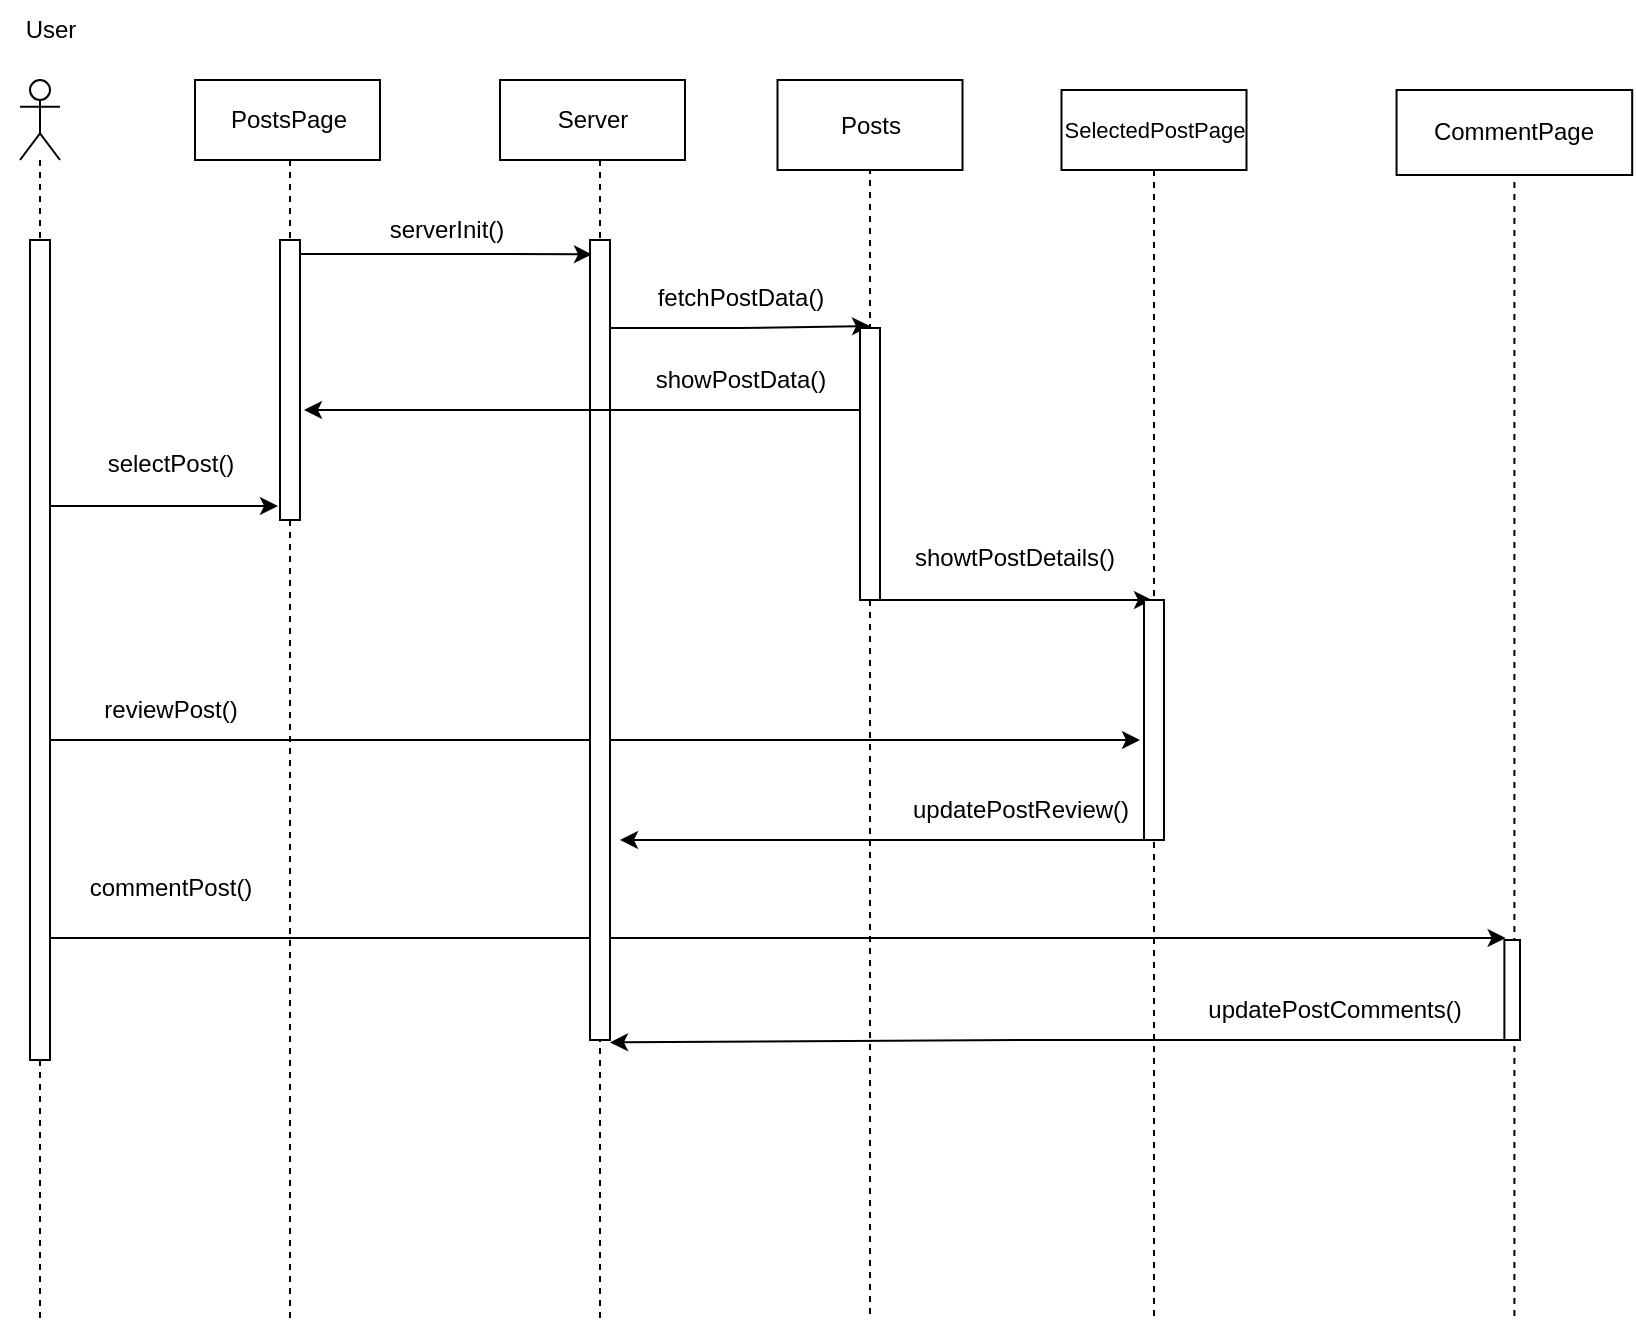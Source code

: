 <mxfile version="21.3.4" type="device">
  <diagram name="Page-1" id="_0eS75nT1C1AOaZOZIGC">
    <mxGraphModel dx="1050" dy="541" grid="1" gridSize="10" guides="1" tooltips="1" connect="1" arrows="1" fold="1" page="1" pageScale="1" pageWidth="850" pageHeight="1100" math="0" shadow="0">
      <root>
        <mxCell id="0" />
        <mxCell id="1" parent="0" />
        <mxCell id="P5B2Entr7xozEBkngnMB-3" value="" style="shape=umlLifeline;perimeter=lifelinePerimeter;whiteSpace=wrap;html=1;container=1;dropTarget=0;collapsible=0;recursiveResize=0;outlineConnect=0;portConstraint=eastwest;newEdgeStyle={&quot;edgeStyle&quot;:&quot;elbowEdgeStyle&quot;,&quot;elbow&quot;:&quot;vertical&quot;,&quot;curved&quot;:0,&quot;rounded&quot;:0};participant=umlBoundary;" parent="1" vertex="1">
          <mxGeometry x="732.19" y="265" width="50" height="615" as="geometry" />
        </mxCell>
        <mxCell id="P5B2Entr7xozEBkngnMB-6" value="" style="shape=umlLifeline;perimeter=lifelinePerimeter;whiteSpace=wrap;html=1;container=1;dropTarget=0;collapsible=0;recursiveResize=0;outlineConnect=0;portConstraint=eastwest;newEdgeStyle={&quot;edgeStyle&quot;:&quot;elbowEdgeStyle&quot;,&quot;elbow&quot;:&quot;vertical&quot;,&quot;curved&quot;:0,&quot;rounded&quot;:0};participant=umlBoundary;" parent="1" vertex="1">
          <mxGeometry x="120" y="260" width="50" height="620" as="geometry" />
        </mxCell>
        <mxCell id="P5B2Entr7xozEBkngnMB-8" value="" style="shape=umlLifeline;perimeter=lifelinePerimeter;whiteSpace=wrap;html=1;container=1;dropTarget=0;collapsible=0;recursiveResize=0;outlineConnect=0;portConstraint=eastwest;newEdgeStyle={&quot;edgeStyle&quot;:&quot;elbowEdgeStyle&quot;,&quot;elbow&quot;:&quot;vertical&quot;,&quot;curved&quot;:0,&quot;rounded&quot;:0};participant=umlBoundary;" parent="1" vertex="1">
          <mxGeometry x="552" y="265" width="50" height="615" as="geometry" />
        </mxCell>
        <mxCell id="P5B2Entr7xozEBkngnMB-10" value="" style="shape=umlLifeline;perimeter=lifelinePerimeter;whiteSpace=wrap;html=1;container=1;dropTarget=0;collapsible=0;recursiveResize=0;outlineConnect=0;portConstraint=eastwest;newEdgeStyle={&quot;edgeStyle&quot;:&quot;elbowEdgeStyle&quot;,&quot;elbow&quot;:&quot;vertical&quot;,&quot;curved&quot;:0,&quot;rounded&quot;:0};participant=umlEntity;" parent="1" vertex="1">
          <mxGeometry x="280" y="260" width="40" height="620" as="geometry" />
        </mxCell>
        <mxCell id="P5B2Entr7xozEBkngnMB-12" value="" style="shape=umlLifeline;perimeter=lifelinePerimeter;whiteSpace=wrap;html=1;container=1;dropTarget=0;collapsible=0;recursiveResize=0;outlineConnect=0;portConstraint=eastwest;newEdgeStyle={&quot;edgeStyle&quot;:&quot;elbowEdgeStyle&quot;,&quot;elbow&quot;:&quot;vertical&quot;,&quot;curved&quot;:0,&quot;rounded&quot;:0};participant=umlActor;" parent="1" vertex="1">
          <mxGeometry x="10" y="260" width="20" height="620" as="geometry" />
        </mxCell>
        <mxCell id="P5B2Entr7xozEBkngnMB-15" value="Server" style="text;html=1;align=center;verticalAlign=middle;resizable=0;points=[];autosize=1;strokeColor=none;fillColor=none;" parent="1" vertex="1">
          <mxGeometry x="266.25" y="264" width="60" height="30" as="geometry" />
        </mxCell>
        <mxCell id="P5B2Entr7xozEBkngnMB-26" value="User" style="text;html=1;align=center;verticalAlign=middle;resizable=0;points=[];autosize=1;strokeColor=none;fillColor=none;" parent="1" vertex="1">
          <mxGeometry y="220" width="50" height="30" as="geometry" />
        </mxCell>
        <mxCell id="P5B2Entr7xozEBkngnMB-86" value="" style="endArrow=classic;html=1;rounded=0;entryX=0.1;entryY=0.018;entryDx=0;entryDy=0;entryPerimeter=0;" parent="1" target="P5B2Entr7xozEBkngnMB-114" edge="1">
          <mxGeometry width="50" height="50" relative="1" as="geometry">
            <mxPoint x="144.5" y="347" as="sourcePoint" />
            <mxPoint x="299.5" y="347" as="targetPoint" />
            <Array as="points">
              <mxPoint x="170" y="347" />
              <mxPoint x="240" y="347" />
            </Array>
          </mxGeometry>
        </mxCell>
        <mxCell id="P5B2Entr7xozEBkngnMB-87" value="serverInit()" style="text;html=1;align=center;verticalAlign=middle;resizable=0;points=[];autosize=1;strokeColor=none;fillColor=none;" parent="1" vertex="1">
          <mxGeometry x="183" y="320" width="80" height="30" as="geometry" />
        </mxCell>
        <mxCell id="P5B2Entr7xozEBkngnMB-90" value="" style="endArrow=classic;html=1;rounded=0;entryX=-0.1;entryY=0.95;entryDx=0;entryDy=0;entryPerimeter=0;" parent="1" target="P5B2Entr7xozEBkngnMB-112" edge="1">
          <mxGeometry width="50" height="50" relative="1" as="geometry">
            <mxPoint x="19.5" y="473" as="sourcePoint" />
            <mxPoint x="145" y="473" as="targetPoint" />
            <Array as="points">
              <mxPoint x="50.5" y="473" />
              <mxPoint x="120.5" y="473" />
            </Array>
          </mxGeometry>
        </mxCell>
        <mxCell id="P5B2Entr7xozEBkngnMB-91" value="selectPost()" style="text;html=1;align=center;verticalAlign=middle;resizable=0;points=[];autosize=1;strokeColor=none;fillColor=none;" parent="1" vertex="1">
          <mxGeometry x="40" y="437" width="90" height="30" as="geometry" />
        </mxCell>
        <mxCell id="P5B2Entr7xozEBkngnMB-92" value="" style="shape=umlLifeline;perimeter=lifelinePerimeter;whiteSpace=wrap;html=1;container=1;dropTarget=0;collapsible=0;recursiveResize=0;outlineConnect=0;portConstraint=eastwest;newEdgeStyle={&quot;edgeStyle&quot;:&quot;elbowEdgeStyle&quot;,&quot;elbow&quot;:&quot;vertical&quot;,&quot;curved&quot;:0,&quot;rounded&quot;:0};participant=umlEntity;" parent="1" vertex="1">
          <mxGeometry x="415" y="264" width="40" height="616" as="geometry" />
        </mxCell>
        <mxCell id="P5B2Entr7xozEBkngnMB-95" value="fetchPostData()" style="text;html=1;align=center;verticalAlign=middle;resizable=0;points=[];autosize=1;strokeColor=none;fillColor=none;" parent="1" vertex="1">
          <mxGeometry x="315" y="354" width="110" height="30" as="geometry" />
        </mxCell>
        <mxCell id="P5B2Entr7xozEBkngnMB-96" value="" style="endArrow=classic;html=1;rounded=0;entryX=0.5;entryY=-0.007;entryDx=0;entryDy=0;entryPerimeter=0;" parent="1" target="P5B2Entr7xozEBkngnMB-115" edge="1">
          <mxGeometry width="50" height="50" relative="1" as="geometry">
            <mxPoint x="299.5" y="384" as="sourcePoint" />
            <mxPoint x="434.5" y="384" as="targetPoint" />
            <Array as="points">
              <mxPoint x="370" y="384" />
            </Array>
          </mxGeometry>
        </mxCell>
        <mxCell id="P5B2Entr7xozEBkngnMB-99" value="showPostData()" style="text;html=1;align=center;verticalAlign=middle;resizable=0;points=[];autosize=1;strokeColor=none;fillColor=none;" parent="1" vertex="1">
          <mxGeometry x="315" y="395" width="110" height="30" as="geometry" />
        </mxCell>
        <mxCell id="P5B2Entr7xozEBkngnMB-101" value="showtPostDetails()" style="text;html=1;align=center;verticalAlign=middle;resizable=0;points=[];autosize=1;strokeColor=none;fillColor=none;" parent="1" vertex="1">
          <mxGeometry x="447" y="484" width="120" height="30" as="geometry" />
        </mxCell>
        <mxCell id="P5B2Entr7xozEBkngnMB-103" value="" style="endArrow=classic;html=1;rounded=0;" parent="1" source="P5B2Entr7xozEBkngnMB-12" edge="1">
          <mxGeometry width="50" height="50" relative="1" as="geometry">
            <mxPoint x="520" y="590" as="sourcePoint" />
            <mxPoint x="570" y="590" as="targetPoint" />
            <Array as="points">
              <mxPoint x="300" y="590" />
            </Array>
          </mxGeometry>
        </mxCell>
        <mxCell id="P5B2Entr7xozEBkngnMB-104" value="reviewPost()" style="text;html=1;align=center;verticalAlign=middle;resizable=0;points=[];autosize=1;strokeColor=none;fillColor=none;" parent="1" vertex="1">
          <mxGeometry x="40" y="560" width="90" height="30" as="geometry" />
        </mxCell>
        <mxCell id="P5B2Entr7xozEBkngnMB-105" value="" style="endArrow=classic;html=1;rounded=0;" parent="1" source="P5B2Entr7xozEBkngnMB-8" edge="1">
          <mxGeometry width="50" height="50" relative="1" as="geometry">
            <mxPoint x="520" y="590" as="sourcePoint" />
            <mxPoint x="310" y="640" as="targetPoint" />
            <Array as="points">
              <mxPoint x="440" y="640" />
            </Array>
          </mxGeometry>
        </mxCell>
        <mxCell id="P5B2Entr7xozEBkngnMB-106" value="updatePostReview()" style="text;html=1;align=center;verticalAlign=middle;resizable=0;points=[];autosize=1;strokeColor=none;fillColor=none;" parent="1" vertex="1">
          <mxGeometry x="445" y="610" width="130" height="30" as="geometry" />
        </mxCell>
        <mxCell id="P5B2Entr7xozEBkngnMB-107" value="" style="endArrow=classic;html=1;rounded=0;entryX=0.081;entryY=-0.02;entryDx=0;entryDy=0;entryPerimeter=0;" parent="1" target="P5B2Entr7xozEBkngnMB-118" edge="1">
          <mxGeometry width="50" height="50" relative="1" as="geometry">
            <mxPoint x="19.5" y="689" as="sourcePoint" />
            <mxPoint x="690" y="690" as="targetPoint" />
            <Array as="points">
              <mxPoint x="410" y="689" />
            </Array>
          </mxGeometry>
        </mxCell>
        <mxCell id="P5B2Entr7xozEBkngnMB-108" value="commentPost()" style="text;html=1;align=center;verticalAlign=middle;resizable=0;points=[];autosize=1;strokeColor=none;fillColor=none;" parent="1" vertex="1">
          <mxGeometry x="35" y="649" width="100" height="30" as="geometry" />
        </mxCell>
        <mxCell id="P5B2Entr7xozEBkngnMB-109" value="" style="endArrow=classic;html=1;rounded=0;entryX=1;entryY=1.003;entryDx=0;entryDy=0;entryPerimeter=0;" parent="1" source="P5B2Entr7xozEBkngnMB-3" target="P5B2Entr7xozEBkngnMB-114" edge="1">
          <mxGeometry width="50" height="50" relative="1" as="geometry">
            <mxPoint x="520" y="590" as="sourcePoint" />
            <mxPoint x="570" y="540" as="targetPoint" />
            <Array as="points">
              <mxPoint x="510" y="740" />
            </Array>
          </mxGeometry>
        </mxCell>
        <mxCell id="P5B2Entr7xozEBkngnMB-110" value="updatePostComments()" style="text;html=1;align=center;verticalAlign=middle;resizable=0;points=[];autosize=1;strokeColor=none;fillColor=none;" parent="1" vertex="1">
          <mxGeometry x="592.19" y="710" width="150" height="30" as="geometry" />
        </mxCell>
        <mxCell id="P5B2Entr7xozEBkngnMB-111" value="" style="html=1;points=[];perimeter=orthogonalPerimeter;fontSize=11;" parent="1" vertex="1">
          <mxGeometry x="15" y="340" width="10" height="410" as="geometry" />
        </mxCell>
        <mxCell id="P5B2Entr7xozEBkngnMB-112" value="" style="html=1;points=[];perimeter=orthogonalPerimeter;fontSize=11;" parent="1" vertex="1">
          <mxGeometry x="140" y="340" width="10" height="140" as="geometry" />
        </mxCell>
        <mxCell id="P5B2Entr7xozEBkngnMB-113" value="" style="endArrow=classic;html=1;rounded=0;entryX=0.4;entryY=0;entryDx=0;entryDy=0;entryPerimeter=0;" parent="1" source="P5B2Entr7xozEBkngnMB-115" target="P5B2Entr7xozEBkngnMB-117" edge="1">
          <mxGeometry width="50" height="50" relative="1" as="geometry">
            <mxPoint x="520" y="580" as="sourcePoint" />
            <mxPoint x="560" y="520" as="targetPoint" />
            <Array as="points">
              <mxPoint x="520" y="520" />
            </Array>
          </mxGeometry>
        </mxCell>
        <mxCell id="P5B2Entr7xozEBkngnMB-114" value="" style="html=1;points=[];perimeter=orthogonalPerimeter;fontSize=11;" parent="1" vertex="1">
          <mxGeometry x="295" y="340" width="10" height="400" as="geometry" />
        </mxCell>
        <mxCell id="P5B2Entr7xozEBkngnMB-98" value="" style="endArrow=classic;html=1;rounded=0;entryX=1.2;entryY=0.607;entryDx=0;entryDy=0;entryPerimeter=0;" parent="1" target="P5B2Entr7xozEBkngnMB-112" edge="1">
          <mxGeometry width="50" height="50" relative="1" as="geometry">
            <mxPoint x="434.5" y="425" as="sourcePoint" />
            <mxPoint x="170" y="425" as="targetPoint" />
            <Array as="points">
              <mxPoint x="350" y="425" />
            </Array>
          </mxGeometry>
        </mxCell>
        <mxCell id="P5B2Entr7xozEBkngnMB-116" value="" style="endArrow=classic;html=1;rounded=0;" parent="1" source="P5B2Entr7xozEBkngnMB-92" target="P5B2Entr7xozEBkngnMB-115" edge="1">
          <mxGeometry width="50" height="50" relative="1" as="geometry">
            <mxPoint x="435" y="520" as="sourcePoint" />
            <mxPoint x="577" y="520" as="targetPoint" />
            <Array as="points" />
          </mxGeometry>
        </mxCell>
        <mxCell id="P5B2Entr7xozEBkngnMB-115" value="" style="html=1;points=[];perimeter=orthogonalPerimeter;fontSize=11;" parent="1" vertex="1">
          <mxGeometry x="430" y="384" width="10" height="136" as="geometry" />
        </mxCell>
        <mxCell id="P5B2Entr7xozEBkngnMB-117" value="" style="html=1;points=[];perimeter=orthogonalPerimeter;fontSize=11;" parent="1" vertex="1">
          <mxGeometry x="572" y="520" width="10" height="120" as="geometry" />
        </mxCell>
        <mxCell id="P5B2Entr7xozEBkngnMB-118" value="" style="html=1;points=[];perimeter=orthogonalPerimeter;fontSize=11;" parent="1" vertex="1">
          <mxGeometry x="752.19" y="690" width="7.81" height="50" as="geometry" />
        </mxCell>
        <mxCell id="HHLxlXF3DrimcwjlJro2-1" value="PostsPage" style="rounded=0;whiteSpace=wrap;html=1;" parent="1" vertex="1">
          <mxGeometry x="97.5" y="260" width="92.5" height="40" as="geometry" />
        </mxCell>
        <mxCell id="HHLxlXF3DrimcwjlJro2-5" value="Server" style="rounded=0;whiteSpace=wrap;html=1;" parent="1" vertex="1">
          <mxGeometry x="250" y="260" width="92.5" height="40" as="geometry" />
        </mxCell>
        <mxCell id="HHLxlXF3DrimcwjlJro2-7" value="Posts" style="rounded=0;whiteSpace=wrap;html=1;" parent="1" vertex="1">
          <mxGeometry x="388.75" y="260" width="92.5" height="45" as="geometry" />
        </mxCell>
        <mxCell id="HHLxlXF3DrimcwjlJro2-8" value="&lt;font style=&quot;font-size: 11px;&quot;&gt;SelectedPostPage&lt;/font&gt;" style="rounded=0;whiteSpace=wrap;html=1;" parent="1" vertex="1">
          <mxGeometry x="530.75" y="265" width="92.5" height="40" as="geometry" />
        </mxCell>
        <mxCell id="HHLxlXF3DrimcwjlJro2-9" value="CommentPage" style="rounded=0;whiteSpace=wrap;html=1;" parent="1" vertex="1">
          <mxGeometry x="698.28" y="265" width="117.81" height="42.5" as="geometry" />
        </mxCell>
      </root>
    </mxGraphModel>
  </diagram>
</mxfile>
